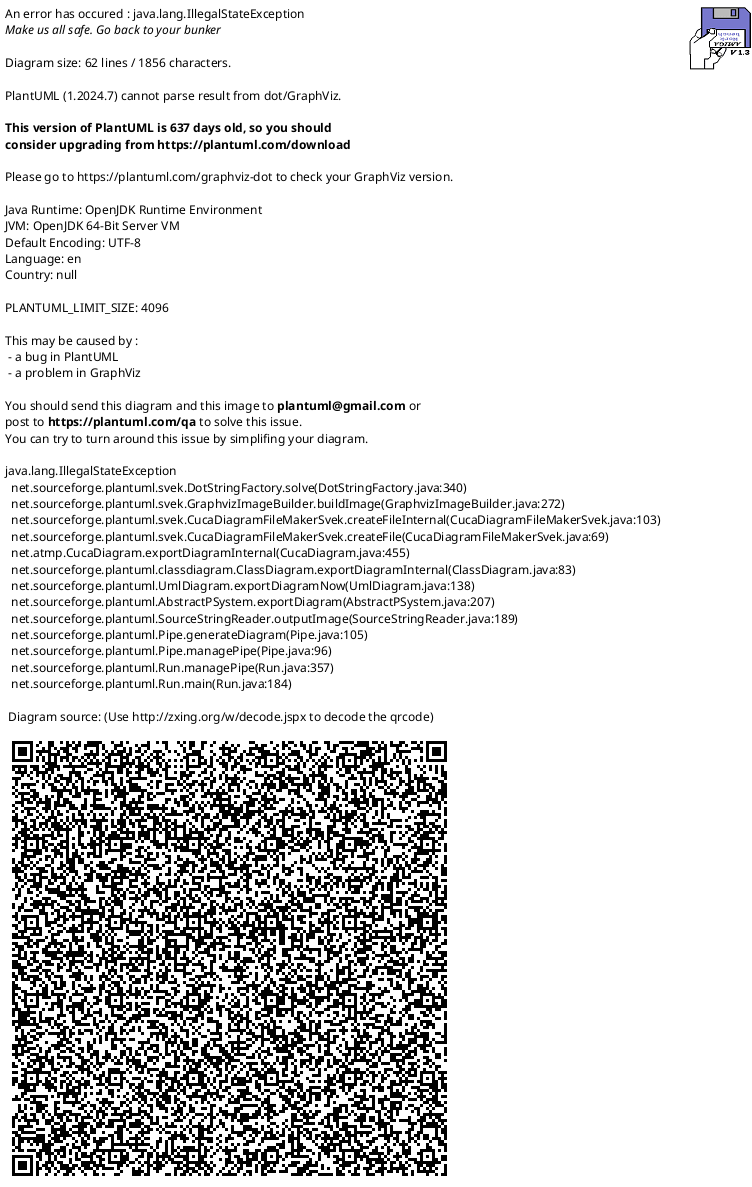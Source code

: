 @startuml
skinparam linetype ortho
skinparam nodesep 150
skinparam ranksep 100
skinparam dpi 300

!startsub GAMEFIELD
class Point <<immutable>> {
    - x : int {readOnly}
    - y : int {readOnly}
    + Point(x : int, y : int)
    + x() : int
    + y() : int
    + toString() : String
    + equals(Object other) : boolean
    + hashCode() : long
    + sum(other : Point) : Point
    + sum(points : Point...) : Point
    + sum(points : Collection<Point>) : Point {static}
    + scaleVector(factor : int) : Point
}

note "Java record with extra sum() method" as N1
N1 .. Point
/'
class GameField {
    - cards: Map<Point, Card>
    - angles: Map<Point, AngleCell>
    - availableCells: Set<Point>
    - symbolCounters: Map<Symbol, int>

    + GameField()
    + getCards() : Map<Point, Card>
    + getAngles(): Map<Point, Symbol>
    + getCounter(symbol : Symbol) : int
    + placeCard(card : Card, orientation : CardOrientation, position : Point)
    + getAvailablePositions() : Set<Point>
    - addCard(card : Card, orientation : CardOrientation, position : Point)
}'/


class GameField <<synchronized>> {
    - availableCells: Set<Point>
    - symbolCounters: Map<Symbol, int>
    - cardCells : Set<CardCell>
    + getCards() : Set<CardCell>
    + getCardInPosition(position : Points) : CardCell
    + getCardCellByCardId(cardId : int) : CardCell
    + placeCard(position : Point, card : Card, orientation : CardOrientation)
    + getSymbolCount(symbol : Symbol) : int
    + getAvailablePositions() : Set<Point>
}
' Returned sets are immutable copies


class CardCell <<immutable>> {
    - position : Point {readOnly}
    - card : Card {readOnly}
    - cardOrientation : CardOrientation {readOnly}
    - coveredAngles : Set<AnglePosition> {readOnly}
    + CardCell(position : Point, card : Card, orientation : CardOrientation)
    + CardCell(position : Point, card : Card, orientation : CardOrientation)
    + getCard() : Card
    + getCardOrientation() : CardOrientation
    + getCardColor() : CardColor
    + getVisibleCardSide() : CardSide
    + getAdjacentCardsPositions() : Set<Point>
    + getCoveringCardsPositions() : Set<Point>
    + withCoveredAnglesPositions(AnglesPosition) : CardCell
    + equals(Object other) : boolean
    + hashCode() : int // Overridden to use only position
}

!endsub

CardCell .r..> Point : <<uses>>
GameField .r..> Point : <<uses>>
GameField --o CardCell : - cardCells

@enduml